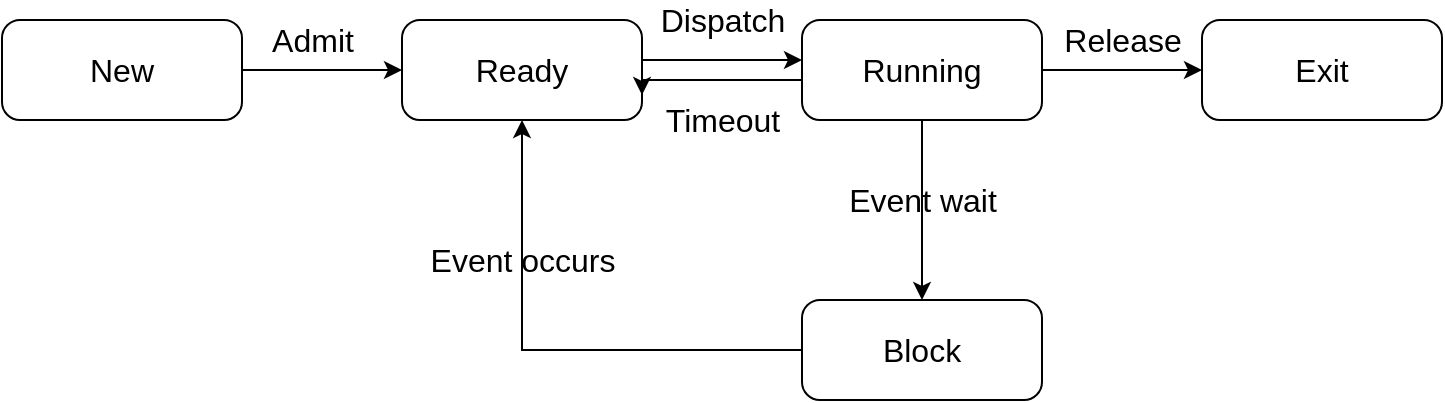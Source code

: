 <mxfile version="12.6.5" type="device"><diagram id="C5RBs43oDa-KdzZeNtuy" name="Page-1"><mxGraphModel dx="1106" dy="860" grid="1" gridSize="10" guides="1" tooltips="1" connect="1" arrows="1" fold="1" page="1" pageScale="1" pageWidth="827" pageHeight="1169" math="0" shadow="0"><root><mxCell id="WIyWlLk6GJQsqaUBKTNV-0"/><mxCell id="WIyWlLk6GJQsqaUBKTNV-1" parent="WIyWlLk6GJQsqaUBKTNV-0"/><mxCell id="-HLwzr-23AXH_lfRahah-2" value="" style="edgeStyle=orthogonalEdgeStyle;rounded=0;orthogonalLoop=1;jettySize=auto;html=1;fontSize=16;" edge="1" parent="WIyWlLk6GJQsqaUBKTNV-1" source="-HLwzr-23AXH_lfRahah-0" target="-HLwzr-23AXH_lfRahah-1"><mxGeometry relative="1" as="geometry"/></mxCell><mxCell id="-HLwzr-23AXH_lfRahah-0" value="New" style="rounded=1;whiteSpace=wrap;html=1;arcSize=18;fontSize=16;" vertex="1" parent="WIyWlLk6GJQsqaUBKTNV-1"><mxGeometry x="120" y="240" width="120" height="50" as="geometry"/></mxCell><mxCell id="-HLwzr-23AXH_lfRahah-4" value="" style="edgeStyle=orthogonalEdgeStyle;rounded=0;orthogonalLoop=1;jettySize=auto;html=1;fontSize=16;" edge="1" parent="WIyWlLk6GJQsqaUBKTNV-1" source="-HLwzr-23AXH_lfRahah-1" target="-HLwzr-23AXH_lfRahah-3"><mxGeometry relative="1" as="geometry"><Array as="points"><mxPoint x="480" y="260"/><mxPoint x="480" y="260"/></Array></mxGeometry></mxCell><mxCell id="-HLwzr-23AXH_lfRahah-1" value="Ready" style="rounded=1;whiteSpace=wrap;html=1;arcSize=18;fontSize=16;" vertex="1" parent="WIyWlLk6GJQsqaUBKTNV-1"><mxGeometry x="320" y="240" width="120" height="50" as="geometry"/></mxCell><mxCell id="-HLwzr-23AXH_lfRahah-6" value="" style="edgeStyle=orthogonalEdgeStyle;rounded=0;orthogonalLoop=1;jettySize=auto;html=1;fontSize=16;" edge="1" parent="WIyWlLk6GJQsqaUBKTNV-1" source="-HLwzr-23AXH_lfRahah-3" target="-HLwzr-23AXH_lfRahah-5"><mxGeometry relative="1" as="geometry"/></mxCell><mxCell id="-HLwzr-23AXH_lfRahah-8" value="" style="edgeStyle=orthogonalEdgeStyle;rounded=0;orthogonalLoop=1;jettySize=auto;html=1;fontSize=16;" edge="1" parent="WIyWlLk6GJQsqaUBKTNV-1" source="-HLwzr-23AXH_lfRahah-3" target="-HLwzr-23AXH_lfRahah-7"><mxGeometry relative="1" as="geometry"/></mxCell><mxCell id="-HLwzr-23AXH_lfRahah-14" style="edgeStyle=orthogonalEdgeStyle;rounded=0;orthogonalLoop=1;jettySize=auto;html=1;exitX=0;exitY=0.75;exitDx=0;exitDy=0;entryX=1;entryY=0.75;entryDx=0;entryDy=0;fontSize=16;" edge="1" parent="WIyWlLk6GJQsqaUBKTNV-1" source="-HLwzr-23AXH_lfRahah-3" target="-HLwzr-23AXH_lfRahah-1"><mxGeometry relative="1" as="geometry"><Array as="points"><mxPoint x="520" y="270"/><mxPoint x="440" y="270"/></Array></mxGeometry></mxCell><mxCell id="-HLwzr-23AXH_lfRahah-3" value="Running" style="rounded=1;whiteSpace=wrap;html=1;arcSize=18;fontSize=16;" vertex="1" parent="WIyWlLk6GJQsqaUBKTNV-1"><mxGeometry x="520" y="240" width="120" height="50" as="geometry"/></mxCell><mxCell id="-HLwzr-23AXH_lfRahah-9" style="edgeStyle=orthogonalEdgeStyle;rounded=0;orthogonalLoop=1;jettySize=auto;html=1;exitX=0;exitY=0.5;exitDx=0;exitDy=0;entryX=0.5;entryY=1;entryDx=0;entryDy=0;fontSize=16;" edge="1" parent="WIyWlLk6GJQsqaUBKTNV-1" source="-HLwzr-23AXH_lfRahah-7" target="-HLwzr-23AXH_lfRahah-1"><mxGeometry relative="1" as="geometry"/></mxCell><mxCell id="-HLwzr-23AXH_lfRahah-7" value="Block" style="rounded=1;whiteSpace=wrap;html=1;arcSize=18;fontSize=16;" vertex="1" parent="WIyWlLk6GJQsqaUBKTNV-1"><mxGeometry x="520" y="380" width="120" height="50" as="geometry"/></mxCell><mxCell id="-HLwzr-23AXH_lfRahah-5" value="Exit" style="rounded=1;whiteSpace=wrap;html=1;arcSize=18;fontSize=16;" vertex="1" parent="WIyWlLk6GJQsqaUBKTNV-1"><mxGeometry x="720" y="240" width="120" height="50" as="geometry"/></mxCell><mxCell id="-HLwzr-23AXH_lfRahah-10" value="Event wait" style="text;html=1;align=center;verticalAlign=middle;resizable=0;points=[];autosize=1;fontSize=16;fontColor=#000000;" vertex="1" parent="WIyWlLk6GJQsqaUBKTNV-1"><mxGeometry x="535" y="320" width="90" height="20" as="geometry"/></mxCell><mxCell id="-HLwzr-23AXH_lfRahah-11" value="Event occurs" style="text;html=1;align=center;verticalAlign=middle;resizable=0;points=[];autosize=1;fontSize=16;fontColor=#000000;" vertex="1" parent="WIyWlLk6GJQsqaUBKTNV-1"><mxGeometry x="325" y="350" width="110" height="20" as="geometry"/></mxCell><mxCell id="-HLwzr-23AXH_lfRahah-12" value="Dispatch" style="text;html=1;align=center;verticalAlign=middle;resizable=0;points=[];autosize=1;fontSize=16;fontColor=#000000;" vertex="1" parent="WIyWlLk6GJQsqaUBKTNV-1"><mxGeometry x="440" y="230" width="80" height="20" as="geometry"/></mxCell><mxCell id="-HLwzr-23AXH_lfRahah-13" value="Timeout" style="text;html=1;align=center;verticalAlign=middle;resizable=0;points=[];autosize=1;fontSize=16;fontColor=#000000;" vertex="1" parent="WIyWlLk6GJQsqaUBKTNV-1"><mxGeometry x="445" y="280" width="70" height="20" as="geometry"/></mxCell><mxCell id="-HLwzr-23AXH_lfRahah-17" value="Release" style="text;html=1;align=center;verticalAlign=middle;resizable=0;points=[];autosize=1;fontSize=16;fontColor=#000000;" vertex="1" parent="WIyWlLk6GJQsqaUBKTNV-1"><mxGeometry x="645" y="240" width="70" height="20" as="geometry"/></mxCell><mxCell id="-HLwzr-23AXH_lfRahah-20" value="Admit" style="text;html=1;align=center;verticalAlign=middle;resizable=0;points=[];autosize=1;fontSize=16;fontColor=#000000;" vertex="1" parent="WIyWlLk6GJQsqaUBKTNV-1"><mxGeometry x="245" y="240" width="60" height="20" as="geometry"/></mxCell></root></mxGraphModel></diagram></mxfile>